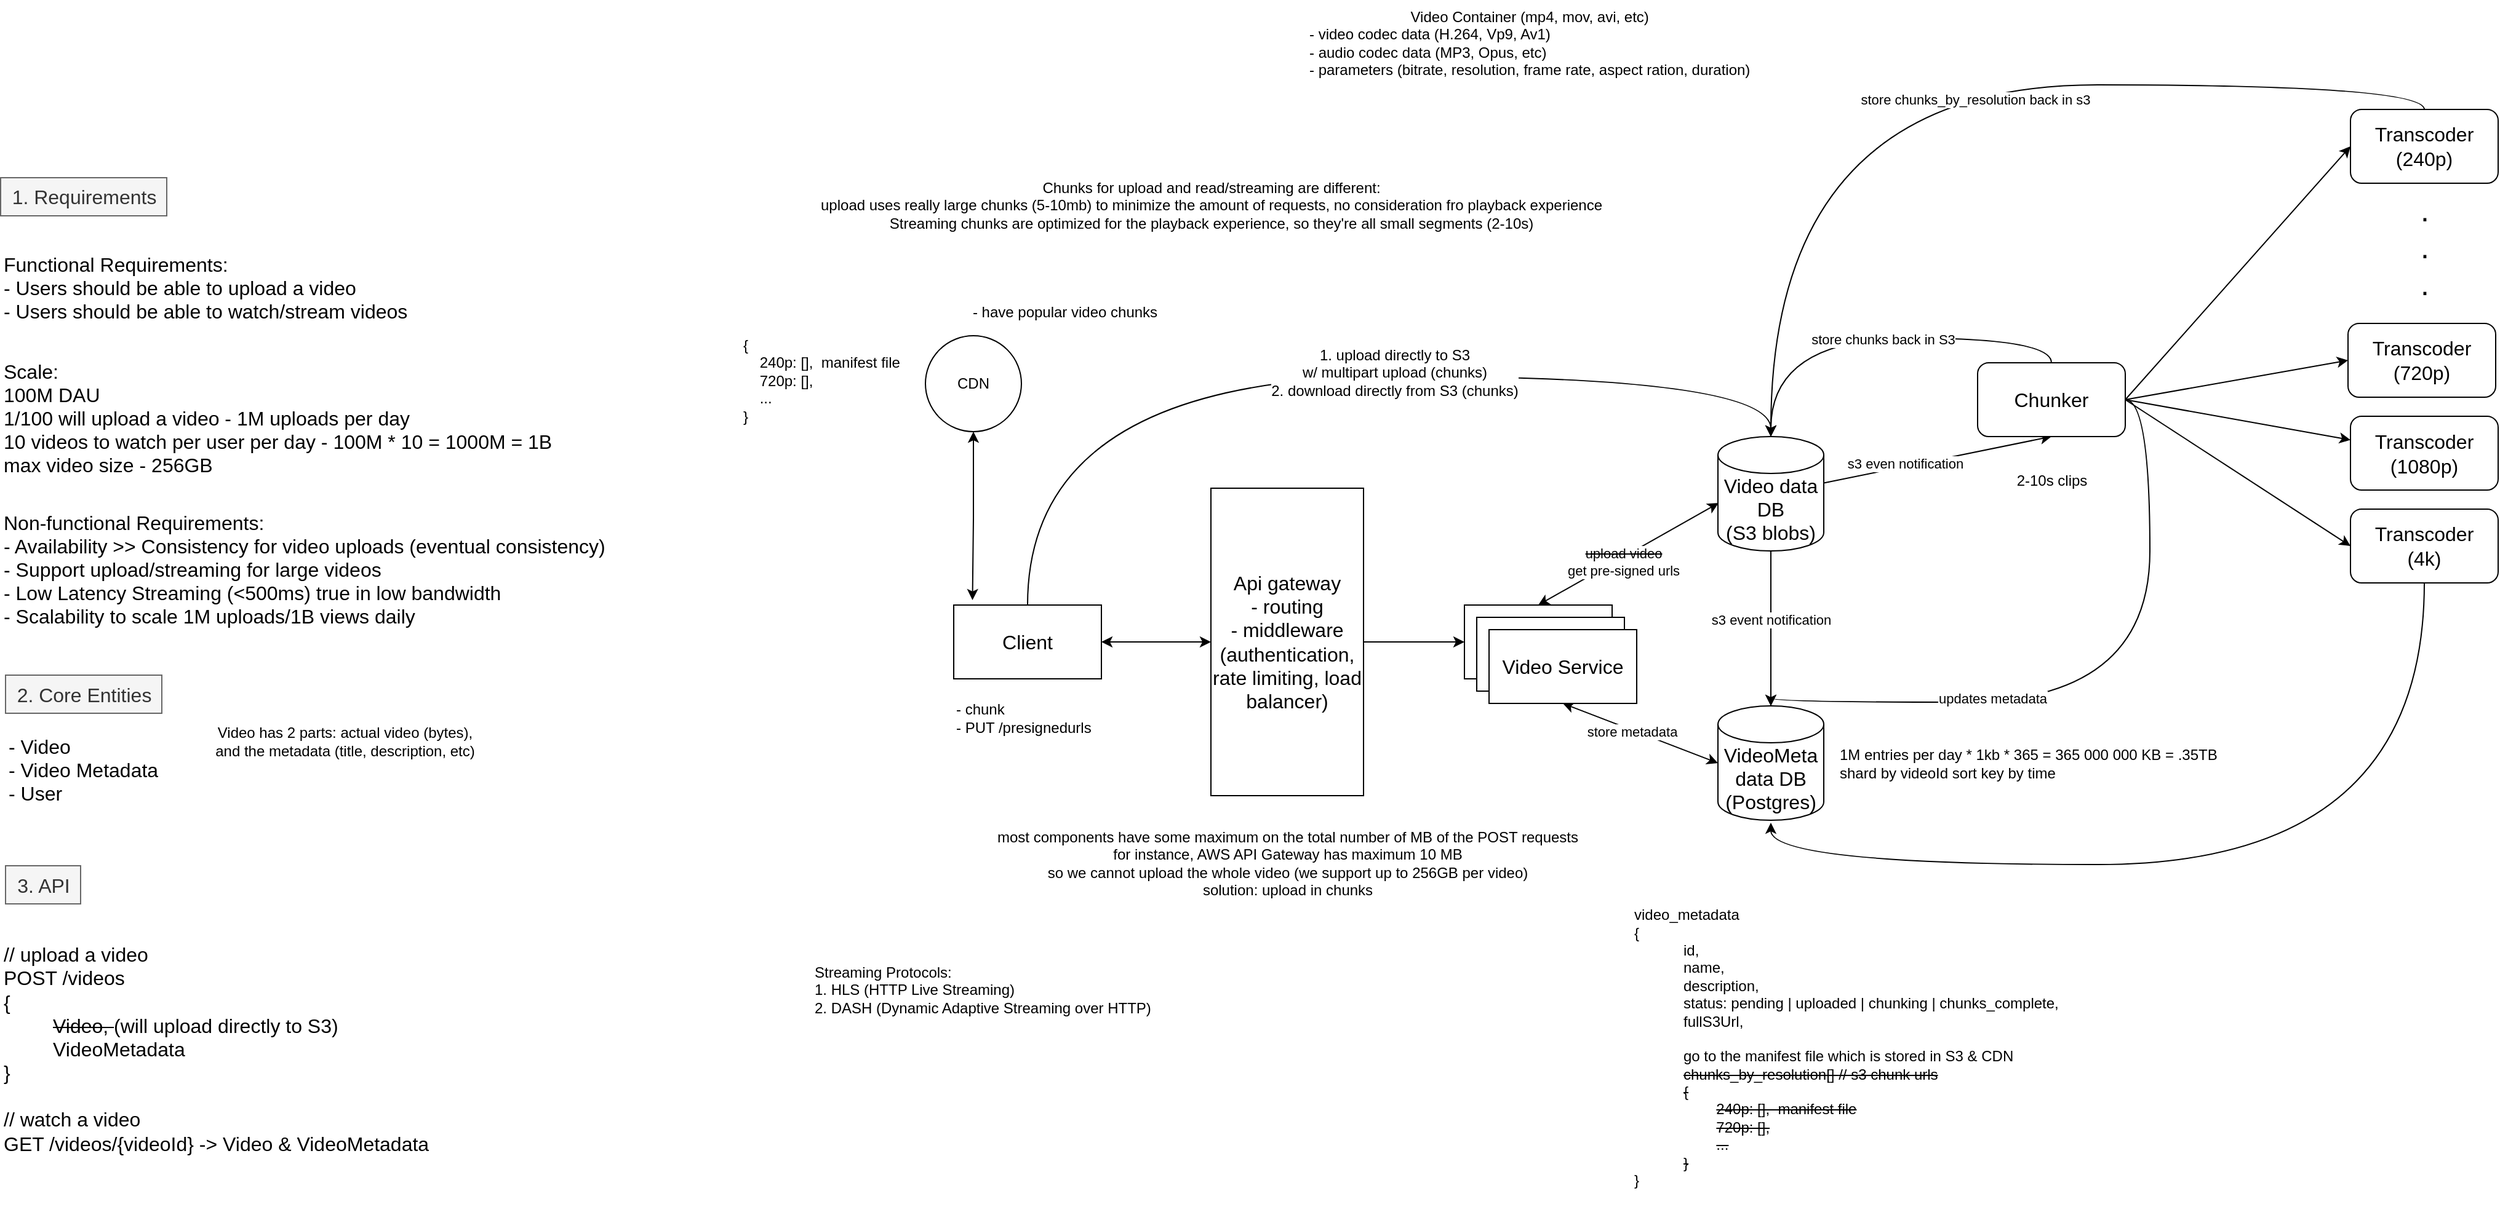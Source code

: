 <mxfile version="26.1.1" pages="2">
  <diagram name="youtube" id="Ptf_d_CCf5I-wh_goVZh">
    <mxGraphModel dx="2856" dy="2247" grid="0" gridSize="10" guides="1" tooltips="1" connect="1" arrows="1" fold="1" page="0" pageScale="1" pageWidth="850" pageHeight="1100" math="0" shadow="0">
      <root>
        <mxCell id="0" />
        <mxCell id="1" parent="0" />
        <mxCell id="PlQ0SCh3now162u1fZZV-1" value="Functional Requirements:&lt;div&gt;&lt;div&gt;- Users should be able to upload a video&lt;/div&gt;&lt;div&gt;- Users should be able to watch/stream videos&lt;/div&gt;&lt;/div&gt;" style="text;html=1;align=left;verticalAlign=middle;resizable=0;points=[];autosize=1;fontSize=16;" parent="1" vertex="1">
          <mxGeometry x="-896.5" y="-993" width="346" height="70" as="geometry" />
        </mxCell>
        <mxCell id="PlQ0SCh3now162u1fZZV-2" value="1. Requirements" style="text;html=1;align=center;verticalAlign=middle;resizable=0;points=[];autosize=1;strokeColor=#666666;fillColor=#f5f5f5;fontSize=16;fontColor=#333333;" parent="1" vertex="1">
          <mxGeometry x="-896.5" y="-1047.5" width="135" height="31" as="geometry" />
        </mxCell>
        <mxCell id="PlQ0SCh3now162u1fZZV-3" value="Scale:&lt;div&gt;100M DAU&lt;/div&gt;&lt;div&gt;1/100 will upload a video - 1M uploads per day&lt;/div&gt;&lt;div&gt;10 videos to watch per user per day - 100M * 10 = 1000M = 1B&lt;/div&gt;&lt;div&gt;max video size - 256GB&lt;/div&gt;" style="text;html=1;align=left;verticalAlign=middle;resizable=0;points=[];autosize=1;strokeColor=none;fillColor=none;fontSize=16;" parent="1" vertex="1">
          <mxGeometry x="-896.5" y="-906" width="464" height="108" as="geometry" />
        </mxCell>
        <mxCell id="PlQ0SCh3now162u1fZZV-4" value="Non-functional Requirements:&lt;div&gt;- Availability &amp;gt;&amp;gt; Consistency for video uploads (eventual consistency)&lt;/div&gt;&lt;div&gt;- Support upload/streaming for large videos&lt;/div&gt;&lt;div&gt;- Low Latency Streaming (&amp;lt;500ms) true in low bandwidth&lt;/div&gt;&lt;div&gt;- Scalability to scale 1M uploads/1B views daily&lt;/div&gt;" style="text;html=1;align=left;verticalAlign=middle;resizable=0;points=[];autosize=1;strokeColor=none;fillColor=none;fontSize=16;" parent="1" vertex="1">
          <mxGeometry x="-896.5" y="-783" width="507" height="108" as="geometry" />
        </mxCell>
        <mxCell id="PlQ0SCh3now162u1fZZV-5" value="2. Core Entities" style="text;html=1;align=center;verticalAlign=middle;resizable=0;points=[];autosize=1;strokeColor=#666666;fillColor=#f5f5f5;fontSize=16;fontColor=#333333;" parent="1" vertex="1">
          <mxGeometry x="-892.5" y="-643" width="127" height="31" as="geometry" />
        </mxCell>
        <mxCell id="PlQ0SCh3now162u1fZZV-6" value="- Video&lt;div&gt;- Video Metadata&lt;/div&gt;&lt;div&gt;- User&lt;/div&gt;" style="text;html=1;align=left;verticalAlign=middle;resizable=0;points=[];autosize=1;strokeColor=none;fillColor=none;fontSize=16;" parent="1" vertex="1">
          <mxGeometry x="-892.5" y="-601" width="140" height="70" as="geometry" />
        </mxCell>
        <mxCell id="Sh0EnFzFZQxE2yDh7pOI-1" value="Video has 2 parts: actual video (bytes),&lt;div&gt;and the metadata (title, description, etc)&lt;/div&gt;" style="text;html=1;align=center;verticalAlign=middle;resizable=0;points=[];autosize=1;strokeColor=none;fillColor=none;" parent="1" vertex="1">
          <mxGeometry x="-732" y="-610" width="229" height="41" as="geometry" />
        </mxCell>
        <mxCell id="Sh0EnFzFZQxE2yDh7pOI-2" value="3. API" style="text;html=1;align=center;verticalAlign=middle;resizable=0;points=[];autosize=1;strokeColor=#666666;fillColor=#f5f5f5;fontSize=16;fontColor=#333333;" parent="1" vertex="1">
          <mxGeometry x="-892.5" y="-488" width="61" height="31" as="geometry" />
        </mxCell>
        <mxCell id="Sh0EnFzFZQxE2yDh7pOI-3" value="&lt;font style=&quot;font-size: 16px;&quot;&gt;// upload a video&lt;/font&gt;&lt;div&gt;&lt;font style=&quot;font-size: 16px;&quot;&gt;POST /videos&lt;/font&gt;&lt;/div&gt;&lt;div&gt;&lt;font style=&quot;font-size: 16px;&quot;&gt;{&lt;/font&gt;&lt;/div&gt;&lt;blockquote style=&quot;margin: 0 0 0 40px; border: none; padding: 0px;&quot;&gt;&lt;div&gt;&lt;font style=&quot;font-size: 16px;&quot;&gt;&lt;strike&gt;Video, &lt;/strike&gt;(will upload directly to S3)&lt;/font&gt;&lt;/div&gt;&lt;div&gt;&lt;font style=&quot;font-size: 16px;&quot;&gt;VideoMetadata&lt;/font&gt;&lt;/div&gt;&lt;/blockquote&gt;&lt;div&gt;&lt;font style=&quot;font-size: 16px;&quot;&gt;}&lt;/font&gt;&lt;/div&gt;&lt;div&gt;&lt;font style=&quot;font-size: 16px;&quot;&gt;&lt;br&gt;&lt;/font&gt;&lt;/div&gt;&lt;div&gt;&lt;font style=&quot;font-size: 16px;&quot;&gt;// watch a video&lt;/font&gt;&lt;/div&gt;&lt;div&gt;&lt;span style=&quot;font-size: 16px;&quot;&gt;GET /videos/{videoId} -&amp;gt; Video &amp;amp; VideoMetadata&lt;/span&gt;&lt;/div&gt;" style="text;html=1;align=left;verticalAlign=middle;resizable=0;points=[];autosize=1;strokeColor=none;fillColor=none;" parent="1" vertex="1">
          <mxGeometry x="-896.5" y="-432" width="364" height="185" as="geometry" />
        </mxCell>
        <mxCell id="Sh0EnFzFZQxE2yDh7pOI-6" style="edgeStyle=orthogonalEdgeStyle;rounded=0;orthogonalLoop=1;jettySize=auto;html=1;exitX=1;exitY=0.5;exitDx=0;exitDy=0;entryX=0;entryY=0.5;entryDx=0;entryDy=0;startArrow=classic;startFill=1;" parent="1" source="Sh0EnFzFZQxE2yDh7pOI-4" target="Sh0EnFzFZQxE2yDh7pOI-5" edge="1">
          <mxGeometry relative="1" as="geometry" />
        </mxCell>
        <mxCell id="Sh0EnFzFZQxE2yDh7pOI-4" value="Client" style="rounded=0;whiteSpace=wrap;html=1;fontSize=16;" parent="1" vertex="1">
          <mxGeometry x="-122" y="-700" width="120" height="60" as="geometry" />
        </mxCell>
        <mxCell id="Sh0EnFzFZQxE2yDh7pOI-8" value="" style="edgeStyle=orthogonalEdgeStyle;rounded=0;orthogonalLoop=1;jettySize=auto;html=1;" parent="1" source="Sh0EnFzFZQxE2yDh7pOI-5" target="Sh0EnFzFZQxE2yDh7pOI-7" edge="1">
          <mxGeometry relative="1" as="geometry" />
        </mxCell>
        <mxCell id="Sh0EnFzFZQxE2yDh7pOI-5" value="Api gateway&lt;div&gt;- routing&lt;/div&gt;&lt;div&gt;- middleware (authentication, rate limiting, load balancer)&lt;/div&gt;" style="rounded=0;whiteSpace=wrap;html=1;fontSize=16;align=center;" parent="1" vertex="1">
          <mxGeometry x="87" y="-795" width="124" height="250" as="geometry" />
        </mxCell>
        <mxCell id="Sh0EnFzFZQxE2yDh7pOI-7" value="Video Service" style="whiteSpace=wrap;html=1;fontSize=16;rounded=0;" parent="1" vertex="1">
          <mxGeometry x="293" y="-700" width="120" height="60" as="geometry" />
        </mxCell>
        <mxCell id="Sh0EnFzFZQxE2yDh7pOI-27" style="rounded=0;orthogonalLoop=1;jettySize=auto;html=1;entryX=0.5;entryY=1;entryDx=0;entryDy=0;" parent="1" source="Sh0EnFzFZQxE2yDh7pOI-11" target="Sh0EnFzFZQxE2yDh7pOI-26" edge="1">
          <mxGeometry relative="1" as="geometry" />
        </mxCell>
        <mxCell id="Sh0EnFzFZQxE2yDh7pOI-28" value="s3 even notification" style="edgeLabel;html=1;align=center;verticalAlign=middle;resizable=0;points=[];" parent="Sh0EnFzFZQxE2yDh7pOI-27" vertex="1" connectable="0">
          <mxGeometry x="-0.287" y="3" relative="1" as="geometry">
            <mxPoint as="offset" />
          </mxGeometry>
        </mxCell>
        <mxCell id="Sh0EnFzFZQxE2yDh7pOI-11" value="Video data DB&lt;div&gt;(S3 blobs)&lt;/div&gt;" style="shape=cylinder3;whiteSpace=wrap;html=1;boundedLbl=1;backgroundOutline=1;size=15;fontSize=16;" parent="1" vertex="1">
          <mxGeometry x="499" y="-837" width="86" height="93" as="geometry" />
        </mxCell>
        <mxCell id="Sh0EnFzFZQxE2yDh7pOI-12" value="&lt;font style=&quot;font-size: 16px;&quot;&gt;VideoMeta data DB (Postgres)&lt;/font&gt;" style="shape=cylinder3;whiteSpace=wrap;html=1;boundedLbl=1;backgroundOutline=1;size=15;" parent="1" vertex="1">
          <mxGeometry x="499" y="-618" width="86" height="93" as="geometry" />
        </mxCell>
        <mxCell id="Sh0EnFzFZQxE2yDh7pOI-13" style="rounded=0;orthogonalLoop=1;jettySize=auto;html=1;exitX=0.5;exitY=1;exitDx=0;exitDy=0;entryX=0;entryY=0.5;entryDx=0;entryDy=0;entryPerimeter=0;startArrow=classic;startFill=1;" parent="1" source="iS1Ttse3CEID1Txa0kVD-4" target="Sh0EnFzFZQxE2yDh7pOI-12" edge="1">
          <mxGeometry relative="1" as="geometry" />
        </mxCell>
        <mxCell id="Sh0EnFzFZQxE2yDh7pOI-17" value="store metadata" style="edgeLabel;html=1;align=center;verticalAlign=middle;resizable=0;points=[];" parent="Sh0EnFzFZQxE2yDh7pOI-13" vertex="1" connectable="0">
          <mxGeometry x="-0.113" y="-1" relative="1" as="geometry">
            <mxPoint as="offset" />
          </mxGeometry>
        </mxCell>
        <mxCell id="Sh0EnFzFZQxE2yDh7pOI-14" style="rounded=0;orthogonalLoop=1;jettySize=auto;html=1;exitX=0.5;exitY=0;exitDx=0;exitDy=0;entryX=0.006;entryY=0.581;entryDx=0;entryDy=0;entryPerimeter=0;startArrow=classic;startFill=1;" parent="1" source="Sh0EnFzFZQxE2yDh7pOI-7" target="Sh0EnFzFZQxE2yDh7pOI-11" edge="1">
          <mxGeometry relative="1" as="geometry" />
        </mxCell>
        <mxCell id="Sh0EnFzFZQxE2yDh7pOI-16" value="&lt;strike&gt;upload video&lt;/strike&gt;&lt;div&gt;get pre-signed urls&lt;/div&gt;" style="edgeLabel;html=1;align=center;verticalAlign=middle;resizable=0;points=[];" parent="Sh0EnFzFZQxE2yDh7pOI-14" vertex="1" connectable="0">
          <mxGeometry x="-0.087" y="-3" relative="1" as="geometry">
            <mxPoint as="offset" />
          </mxGeometry>
        </mxCell>
        <mxCell id="Sh0EnFzFZQxE2yDh7pOI-18" value="most components have some maximum on the total number of MB of the POST requests&lt;div&gt;for instance, AWS API Gateway has maximum&amp;nbsp;&lt;span style=&quot;background-color: transparent; color: light-dark(rgb(0, 0, 0), rgb(255, 255, 255));&quot;&gt;10 MB&lt;/span&gt;&lt;/div&gt;&lt;div&gt;&lt;span style=&quot;background-color: transparent; color: light-dark(rgb(0, 0, 0), rgb(255, 255, 255));&quot;&gt;so we cannot upload the whole video (we support up to 256GB per video)&lt;/span&gt;&lt;/div&gt;&lt;div&gt;&lt;span style=&quot;background-color: transparent; color: light-dark(rgb(0, 0, 0), rgb(255, 255, 255));&quot;&gt;solution: upload in chunks&lt;/span&gt;&lt;/div&gt;" style="text;html=1;align=center;verticalAlign=middle;resizable=0;points=[];autosize=1;strokeColor=none;fillColor=none;" parent="1" vertex="1">
          <mxGeometry x="-96" y="-525" width="490" height="70" as="geometry" />
        </mxCell>
        <mxCell id="Sh0EnFzFZQxE2yDh7pOI-19" style="edgeStyle=orthogonalEdgeStyle;rounded=0;orthogonalLoop=1;jettySize=auto;html=1;entryX=0.5;entryY=0;entryDx=0;entryDy=0;entryPerimeter=0;curved=1;" parent="1" source="Sh0EnFzFZQxE2yDh7pOI-4" target="Sh0EnFzFZQxE2yDh7pOI-11" edge="1">
          <mxGeometry relative="1" as="geometry">
            <Array as="points">
              <mxPoint x="-62" y="-886" />
              <mxPoint x="542" y="-886" />
            </Array>
          </mxGeometry>
        </mxCell>
        <mxCell id="Sh0EnFzFZQxE2yDh7pOI-21" value="&lt;span style=&quot;color: rgb(0, 0, 0); font-family: Helvetica; font-size: 12px; font-style: normal; font-variant-ligatures: normal; font-variant-caps: normal; font-weight: 400; letter-spacing: normal; orphans: 2; text-align: center; text-indent: 0px; text-transform: none; widows: 2; word-spacing: 0px; -webkit-text-stroke-width: 0px; white-space: nowrap; background-color: rgb(255, 255, 255); text-decoration-thickness: initial; text-decoration-style: initial; text-decoration-color: initial; float: none; display: inline !important;&quot;&gt;1. upload directly to S3&lt;/span&gt;&lt;div style=&quot;forced-color-adjust: none; color: rgb(0, 0, 0); font-family: Helvetica; font-size: 12px; font-style: normal; font-variant-ligatures: normal; font-variant-caps: normal; font-weight: 400; letter-spacing: normal; orphans: 2; text-align: center; text-indent: 0px; text-transform: none; widows: 2; word-spacing: 0px; -webkit-text-stroke-width: 0px; white-space: nowrap; background-color: rgb(255, 255, 255); text-decoration-thickness: initial; text-decoration-style: initial; text-decoration-color: initial;&quot;&gt;w/ multipart upload (chunks)&lt;/div&gt;&lt;div style=&quot;forced-color-adjust: none; color: rgb(0, 0, 0); font-family: Helvetica; font-size: 12px; font-style: normal; font-variant-ligatures: normal; font-variant-caps: normal; font-weight: 400; letter-spacing: normal; orphans: 2; text-align: center; text-indent: 0px; text-transform: none; widows: 2; word-spacing: 0px; -webkit-text-stroke-width: 0px; white-space: nowrap; background-color: rgb(255, 255, 255); text-decoration-thickness: initial; text-decoration-style: initial; text-decoration-color: initial;&quot;&gt;2. download directly from S3 (chunks)&lt;/div&gt;" style="edgeLabel;html=1;align=center;verticalAlign=middle;resizable=0;points=[];" parent="Sh0EnFzFZQxE2yDh7pOI-19" vertex="1" connectable="0">
          <mxGeometry x="0.154" y="3" relative="1" as="geometry">
            <mxPoint as="offset" />
          </mxGeometry>
        </mxCell>
        <mxCell id="Sh0EnFzFZQxE2yDh7pOI-22" value="- chunk&lt;div&gt;- PUT /presignedurls&lt;/div&gt;" style="text;html=1;align=left;verticalAlign=middle;resizable=0;points=[];autosize=1;strokeColor=none;fillColor=none;" parent="1" vertex="1">
          <mxGeometry x="-122" y="-629" width="128" height="41" as="geometry" />
        </mxCell>
        <mxCell id="Sh0EnFzFZQxE2yDh7pOI-23" value="video_metadata&lt;br&gt;&lt;div&gt;{&lt;/div&gt;&lt;blockquote style=&quot;margin: 0 0 0 40px; border: none; padding: 0px;&quot;&gt;&lt;div&gt;id,&lt;/div&gt;&lt;div&gt;name,&lt;/div&gt;&lt;div&gt;description,&lt;/div&gt;&lt;div&gt;status: pending | uploaded | chunking | chunks_complete,&lt;/div&gt;&lt;div&gt;fullS3Url,&lt;/div&gt;&lt;div&gt;&lt;span style=&quot;background-color: transparent; color: light-dark(rgb(0, 0, 0), rgb(255, 255, 255));&quot;&gt;&lt;br&gt;&lt;/span&gt;&lt;/div&gt;&lt;div&gt;&lt;span style=&quot;background-color: transparent; color: light-dark(rgb(0, 0, 0), rgb(255, 255, 255));&quot;&gt;go to the manifest file which is stored in S3 &amp;amp; CDN&lt;/span&gt;&lt;/div&gt;&lt;div&gt;&lt;span style=&quot;background-color: transparent; color: light-dark(rgb(0, 0, 0), rgb(255, 255, 255));&quot;&gt;&lt;strike&gt;chunks_by_resolution&lt;span style=&quot;background-color: transparent; color: light-dark(rgb(0, 0, 0), rgb(255, 255, 255));&quot;&gt;[] &lt;/span&gt;&lt;/strike&gt;&lt;span style=&quot;text-decoration-line: line-through; background-color: transparent; color: light-dark(rgb(0, 0, 0), rgb(255, 255, 255));&quot;&gt;// s3 chunk urls&lt;/span&gt;&lt;/span&gt;&lt;/div&gt;&lt;strike&gt;&lt;span style=&quot;background-color: transparent; color: light-dark(rgb(0, 0, 0), rgb(255, 255, 255));&quot;&gt;{&lt;/span&gt;&lt;/strike&gt;&lt;/blockquote&gt;&lt;blockquote style=&quot;margin: 0 0 0 40px; border: none; padding: 0px;&quot;&gt;&lt;span style=&quot;background-color: transparent; color: light-dark(rgb(0, 0, 0), rgb(255, 255, 255));&quot;&gt;&lt;strike&gt;&lt;span style=&quot;white-space: pre;&quot;&gt;&#x9;&lt;/span&gt;240p: [],&amp;nbsp; manifest file&lt;br&gt;&lt;/strike&gt;&lt;/span&gt;&lt;/blockquote&gt;&lt;blockquote style=&quot;margin: 0 0 0 40px; border: none; padding: 0px;&quot;&gt;&lt;span style=&quot;background-color: transparent; color: light-dark(rgb(0, 0, 0), rgb(255, 255, 255));&quot;&gt;&lt;strike&gt;&lt;span style=&quot;white-space: pre;&quot;&gt;&#x9;&lt;/span&gt;720p: [],&lt;br&gt;&lt;span style=&quot;white-space: pre;&quot;&gt;&#x9;&lt;/span&gt;...&lt;br&gt;&lt;/strike&gt;&lt;/span&gt;&lt;/blockquote&gt;&lt;blockquote style=&quot;margin: 0 0 0 40px; border: none; padding: 0px;&quot;&gt;&lt;span style=&quot;background-color: transparent; color: light-dark(rgb(0, 0, 0), rgb(255, 255, 255));&quot;&gt;&lt;strike&gt;}&lt;/strike&gt;&lt;/span&gt;&lt;/blockquote&gt;&lt;div&gt;}&lt;/div&gt;&lt;div&gt;&lt;br&gt;&lt;/div&gt;" style="text;html=1;align=left;verticalAlign=middle;resizable=0;points=[];autosize=1;strokeColor=none;fillColor=none;" parent="1" vertex="1">
          <mxGeometry x="429" y="-462" width="363" height="257" as="geometry" />
        </mxCell>
        <mxCell id="Sh0EnFzFZQxE2yDh7pOI-24" style="edgeStyle=orthogonalEdgeStyle;rounded=0;orthogonalLoop=1;jettySize=auto;html=1;entryX=0.5;entryY=0;entryDx=0;entryDy=0;entryPerimeter=0;" parent="1" source="Sh0EnFzFZQxE2yDh7pOI-11" target="Sh0EnFzFZQxE2yDh7pOI-12" edge="1">
          <mxGeometry relative="1" as="geometry" />
        </mxCell>
        <mxCell id="Sh0EnFzFZQxE2yDh7pOI-25" value="s3 event notification" style="edgeLabel;html=1;align=center;verticalAlign=middle;resizable=0;points=[];" parent="Sh0EnFzFZQxE2yDh7pOI-24" vertex="1" connectable="0">
          <mxGeometry x="-0.108" relative="1" as="geometry">
            <mxPoint as="offset" />
          </mxGeometry>
        </mxCell>
        <mxCell id="Sh0EnFzFZQxE2yDh7pOI-32" style="edgeStyle=orthogonalEdgeStyle;rounded=0;orthogonalLoop=1;jettySize=auto;html=1;exitX=1;exitY=0.5;exitDx=0;exitDy=0;curved=1;" parent="1" source="Sh0EnFzFZQxE2yDh7pOI-26" target="Sh0EnFzFZQxE2yDh7pOI-12" edge="1">
          <mxGeometry relative="1" as="geometry">
            <mxPoint x="543" y="-621" as="targetPoint" />
            <Array as="points">
              <mxPoint x="850" y="-867" />
              <mxPoint x="850" y="-621" />
              <mxPoint x="542" y="-621" />
            </Array>
          </mxGeometry>
        </mxCell>
        <mxCell id="Sh0EnFzFZQxE2yDh7pOI-33" value="updates metadata" style="edgeLabel;html=1;align=center;verticalAlign=middle;resizable=0;points=[];" parent="Sh0EnFzFZQxE2yDh7pOI-32" vertex="1" connectable="0">
          <mxGeometry x="0.366" y="-3" relative="1" as="geometry">
            <mxPoint as="offset" />
          </mxGeometry>
        </mxCell>
        <mxCell id="Sh0EnFzFZQxE2yDh7pOI-53" style="rounded=0;orthogonalLoop=1;jettySize=auto;html=1;entryX=0;entryY=0.5;entryDx=0;entryDy=0;exitX=1;exitY=0.5;exitDx=0;exitDy=0;" parent="1" source="Sh0EnFzFZQxE2yDh7pOI-26" target="Sh0EnFzFZQxE2yDh7pOI-50" edge="1">
          <mxGeometry relative="1" as="geometry" />
        </mxCell>
        <mxCell id="Sh0EnFzFZQxE2yDh7pOI-54" style="rounded=0;orthogonalLoop=1;jettySize=auto;html=1;exitX=1;exitY=0.5;exitDx=0;exitDy=0;entryX=0;entryY=0.5;entryDx=0;entryDy=0;" parent="1" source="Sh0EnFzFZQxE2yDh7pOI-26" target="Sh0EnFzFZQxE2yDh7pOI-49" edge="1">
          <mxGeometry relative="1" as="geometry" />
        </mxCell>
        <mxCell id="Sh0EnFzFZQxE2yDh7pOI-55" style="rounded=0;orthogonalLoop=1;jettySize=auto;html=1;exitX=1;exitY=0.5;exitDx=0;exitDy=0;" parent="1" source="Sh0EnFzFZQxE2yDh7pOI-26" target="Sh0EnFzFZQxE2yDh7pOI-48" edge="1">
          <mxGeometry relative="1" as="geometry" />
        </mxCell>
        <mxCell id="Sh0EnFzFZQxE2yDh7pOI-56" style="rounded=0;orthogonalLoop=1;jettySize=auto;html=1;exitX=1;exitY=0.5;exitDx=0;exitDy=0;entryX=0;entryY=0.5;entryDx=0;entryDy=0;" parent="1" source="Sh0EnFzFZQxE2yDh7pOI-26" target="Sh0EnFzFZQxE2yDh7pOI-47" edge="1">
          <mxGeometry relative="1" as="geometry" />
        </mxCell>
        <mxCell id="Sh0EnFzFZQxE2yDh7pOI-26" value="Chunker" style="rounded=1;whiteSpace=wrap;html=1;fontSize=16;" parent="1" vertex="1">
          <mxGeometry x="710" y="-897" width="120" height="60" as="geometry" />
        </mxCell>
        <mxCell id="Sh0EnFzFZQxE2yDh7pOI-29" value="2-10s clips" style="text;html=1;align=center;verticalAlign=middle;resizable=0;points=[];autosize=1;strokeColor=none;fillColor=none;" parent="1" vertex="1">
          <mxGeometry x="732.5" y="-814" width="75" height="26" as="geometry" />
        </mxCell>
        <mxCell id="Sh0EnFzFZQxE2yDh7pOI-30" style="edgeStyle=orthogonalEdgeStyle;rounded=0;orthogonalLoop=1;jettySize=auto;html=1;exitX=0.5;exitY=0;exitDx=0;exitDy=0;entryX=0.5;entryY=0;entryDx=0;entryDy=0;entryPerimeter=0;curved=1;" parent="1" source="Sh0EnFzFZQxE2yDh7pOI-26" target="Sh0EnFzFZQxE2yDh7pOI-11" edge="1">
          <mxGeometry relative="1" as="geometry" />
        </mxCell>
        <mxCell id="Sh0EnFzFZQxE2yDh7pOI-31" value="store chunks back in S3" style="edgeLabel;html=1;align=center;verticalAlign=middle;resizable=0;points=[];" parent="Sh0EnFzFZQxE2yDh7pOI-30" vertex="1" connectable="0">
          <mxGeometry x="-0.039" y="1" relative="1" as="geometry">
            <mxPoint as="offset" />
          </mxGeometry>
        </mxCell>
        <mxCell id="Sh0EnFzFZQxE2yDh7pOI-34" value="Chunks for upload and read/streaming are different:&lt;div&gt;upload uses really large chunks (5-10mb) to minimize the amount of requests, no consideration fro playback experience&lt;/div&gt;&lt;div&gt;Streaming chunks are optimized for the playback experience, so they&#39;re all small segments (2-10s)&lt;/div&gt;" style="text;html=1;align=center;verticalAlign=middle;resizable=0;points=[];autosize=1;strokeColor=none;fillColor=none;" parent="1" vertex="1">
          <mxGeometry x="-240" y="-1053" width="653" height="55" as="geometry" />
        </mxCell>
        <mxCell id="Sh0EnFzFZQxE2yDh7pOI-35" value="&lt;div style=&quot;text-align: center;&quot;&gt;&lt;span style=&quot;background-color: transparent; color: light-dark(rgb(0, 0, 0), rgb(255, 255, 255));&quot;&gt;Video Container (mp4, mov, avi, etc)&lt;/span&gt;&lt;/div&gt;&lt;div&gt;- video codec data (H.264, Vp9, Av1)&lt;/div&gt;&lt;div&gt;- audio codec data (MP3, Opus, etc)&lt;/div&gt;&lt;div&gt;- parameters (bitrate, resolution, frame rate, aspect ration, duration)&lt;/div&gt;" style="text;html=1;align=left;verticalAlign=middle;resizable=0;points=[];autosize=1;strokeColor=none;fillColor=none;" parent="1" vertex="1">
          <mxGeometry x="165" y="-1192" width="376" height="70" as="geometry" />
        </mxCell>
        <mxCell id="Sh0EnFzFZQxE2yDh7pOI-57" style="edgeStyle=orthogonalEdgeStyle;rounded=0;orthogonalLoop=1;jettySize=auto;html=1;exitX=0.5;exitY=1;exitDx=0;exitDy=0;curved=1;" parent="1" source="Sh0EnFzFZQxE2yDh7pOI-47" edge="1">
          <mxGeometry relative="1" as="geometry">
            <mxPoint x="542" y="-523" as="targetPoint" />
            <Array as="points">
              <mxPoint x="1073" y="-489" />
              <mxPoint x="542" y="-489" />
            </Array>
          </mxGeometry>
        </mxCell>
        <mxCell id="Sh0EnFzFZQxE2yDh7pOI-47" value="Transcoder&lt;div&gt;(4k)&lt;/div&gt;" style="rounded=1;whiteSpace=wrap;html=1;fontSize=16;" parent="1" vertex="1">
          <mxGeometry x="1013" y="-778" width="120" height="60" as="geometry" />
        </mxCell>
        <mxCell id="Sh0EnFzFZQxE2yDh7pOI-48" value="Transcoder&lt;div&gt;(1080p)&lt;/div&gt;" style="rounded=1;whiteSpace=wrap;html=1;fontSize=16;" parent="1" vertex="1">
          <mxGeometry x="1013" y="-853.5" width="120" height="60" as="geometry" />
        </mxCell>
        <mxCell id="Sh0EnFzFZQxE2yDh7pOI-49" value="Transcoder&lt;div&gt;(720p)&lt;/div&gt;" style="rounded=1;whiteSpace=wrap;html=1;fontSize=16;" parent="1" vertex="1">
          <mxGeometry x="1011" y="-929" width="120" height="60" as="geometry" />
        </mxCell>
        <mxCell id="Sh0EnFzFZQxE2yDh7pOI-50" value="Transcoder&lt;div&gt;(240p)&lt;/div&gt;" style="rounded=1;whiteSpace=wrap;html=1;fontSize=16;" parent="1" vertex="1">
          <mxGeometry x="1013" y="-1103" width="120" height="60" as="geometry" />
        </mxCell>
        <mxCell id="Sh0EnFzFZQxE2yDh7pOI-52" value=".&lt;div&gt;.&lt;/div&gt;&lt;div&gt;.&lt;/div&gt;" style="text;html=1;align=center;verticalAlign=middle;resizable=0;points=[];autosize=1;strokeColor=none;fillColor=none;fontSize=25;" parent="1" vertex="1">
          <mxGeometry x="1060.5" y="-1043" width="25" height="102" as="geometry" />
        </mxCell>
        <mxCell id="Sh0EnFzFZQxE2yDh7pOI-58" style="edgeStyle=orthogonalEdgeStyle;rounded=0;orthogonalLoop=1;jettySize=auto;html=1;exitX=0.5;exitY=0;exitDx=0;exitDy=0;entryX=0.5;entryY=0;entryDx=0;entryDy=0;entryPerimeter=0;curved=1;" parent="1" source="Sh0EnFzFZQxE2yDh7pOI-50" target="Sh0EnFzFZQxE2yDh7pOI-11" edge="1">
          <mxGeometry relative="1" as="geometry" />
        </mxCell>
        <mxCell id="Sh0EnFzFZQxE2yDh7pOI-59" value="store chunks_by_resolution back in s3" style="edgeLabel;html=1;align=center;verticalAlign=middle;resizable=0;points=[];" parent="Sh0EnFzFZQxE2yDh7pOI-58" vertex="1" connectable="0">
          <mxGeometry x="-0.08" y="12" relative="1" as="geometry">
            <mxPoint as="offset" />
          </mxGeometry>
        </mxCell>
        <mxCell id="Sh0EnFzFZQxE2yDh7pOI-62" value="CDN" style="ellipse;whiteSpace=wrap;html=1;aspect=fixed;" parent="1" vertex="1">
          <mxGeometry x="-145" y="-919" width="78" height="78" as="geometry" />
        </mxCell>
        <mxCell id="Sh0EnFzFZQxE2yDh7pOI-63" style="edgeStyle=orthogonalEdgeStyle;rounded=0;orthogonalLoop=1;jettySize=auto;html=1;entryX=0.127;entryY=-0.067;entryDx=0;entryDy=0;entryPerimeter=0;startArrow=classic;startFill=1;" parent="1" source="Sh0EnFzFZQxE2yDh7pOI-62" target="Sh0EnFzFZQxE2yDh7pOI-4" edge="1">
          <mxGeometry relative="1" as="geometry" />
        </mxCell>
        <mxCell id="Sh0EnFzFZQxE2yDh7pOI-64" value="- have popular video chunks" style="text;html=1;align=center;verticalAlign=middle;resizable=0;points=[];autosize=1;strokeColor=none;fillColor=none;" parent="1" vertex="1">
          <mxGeometry x="-116" y="-951" width="168" height="26" as="geometry" />
        </mxCell>
        <mxCell id="Sh0EnFzFZQxE2yDh7pOI-65" value="&lt;blockquote style=&quot;forced-color-adjust: none; color: rgb(0, 0, 0); font-family: Helvetica; font-size: 12px; font-style: normal; font-variant-ligatures: normal; font-variant-caps: normal; font-weight: 400; letter-spacing: normal; orphans: 2; text-align: left; text-indent: 0px; text-transform: none; widows: 2; word-spacing: 0px; -webkit-text-stroke-width: 0px; white-space: nowrap; background-color: rgb(255, 255, 255); text-decoration-thickness: initial; text-decoration-style: initial; text-decoration-color: initial; margin: 0px 0px 0px 40px; border: none; padding: 0px;&quot;&gt;&lt;span style=&quot;forced-color-adjust: none; background-color: transparent; color: light-dark(rgb(0, 0, 0), rgb(255, 255, 255));&quot;&gt;{&lt;/span&gt;&lt;/blockquote&gt;&lt;blockquote style=&quot;forced-color-adjust: none; color: rgb(0, 0, 0); font-family: Helvetica; font-size: 12px; font-style: normal; font-variant-ligatures: normal; font-variant-caps: normal; font-weight: 400; letter-spacing: normal; orphans: 2; text-align: left; text-indent: 0px; text-transform: none; widows: 2; word-spacing: 0px; -webkit-text-stroke-width: 0px; white-space: nowrap; background-color: rgb(255, 255, 255); text-decoration-thickness: initial; text-decoration-style: initial; text-decoration-color: initial; margin: 0px 0px 0px 40px; border: none; padding: 0px;&quot;&gt;&lt;span style=&quot;forced-color-adjust: none; background-color: transparent; color: light-dark(rgb(0, 0, 0), rgb(255, 255, 255));&quot;&gt;&lt;span style=&quot;forced-color-adjust: none; white-space: pre;&quot;&gt;&lt;span style=&quot;white-space: pre;&quot;&gt;&amp;nbsp;&amp;nbsp;&amp;nbsp;&amp;nbsp;&lt;/span&gt;&lt;/span&gt;240p: [],&amp;nbsp; manifest file&lt;br style=&quot;forced-color-adjust: none;&quot;&gt;&lt;/span&gt;&lt;/blockquote&gt;&lt;blockquote style=&quot;forced-color-adjust: none; color: rgb(0, 0, 0); font-family: Helvetica; font-size: 12px; font-style: normal; font-variant-ligatures: normal; font-variant-caps: normal; font-weight: 400; letter-spacing: normal; orphans: 2; text-align: left; text-indent: 0px; text-transform: none; widows: 2; word-spacing: 0px; -webkit-text-stroke-width: 0px; white-space: nowrap; background-color: rgb(255, 255, 255); text-decoration-thickness: initial; text-decoration-style: initial; text-decoration-color: initial; margin: 0px 0px 0px 40px; border: none; padding: 0px;&quot;&gt;&lt;span style=&quot;forced-color-adjust: none; background-color: transparent; color: light-dark(rgb(0, 0, 0), rgb(255, 255, 255));&quot;&gt;&lt;span style=&quot;forced-color-adjust: none; white-space: pre;&quot;&gt;&lt;span style=&quot;white-space: pre;&quot;&gt;&amp;nbsp;&amp;nbsp;&amp;nbsp;&amp;nbsp;&lt;/span&gt;&lt;/span&gt;720p: [],&lt;br style=&quot;forced-color-adjust: none;&quot;&gt;&lt;span style=&quot;forced-color-adjust: none; white-space: pre;&quot;&gt;&lt;span style=&quot;white-space: pre;&quot;&gt;&amp;nbsp;&amp;nbsp;&amp;nbsp;&amp;nbsp;&lt;/span&gt;&lt;/span&gt;...&lt;br style=&quot;forced-color-adjust: none;&quot;&gt;&lt;/span&gt;&lt;/blockquote&gt;&lt;blockquote style=&quot;forced-color-adjust: none; color: rgb(0, 0, 0); font-family: Helvetica; font-size: 12px; font-style: normal; font-variant-ligatures: normal; font-variant-caps: normal; font-weight: 400; letter-spacing: normal; orphans: 2; text-align: left; text-indent: 0px; text-transform: none; widows: 2; word-spacing: 0px; -webkit-text-stroke-width: 0px; white-space: nowrap; background-color: rgb(255, 255, 255); text-decoration-thickness: initial; text-decoration-style: initial; text-decoration-color: initial; margin: 0px 0px 0px 40px; border: none; padding: 0px;&quot;&gt;&lt;span style=&quot;forced-color-adjust: none; background-color: transparent; color: light-dark(rgb(0, 0, 0), rgb(255, 255, 255));&quot;&gt;}&lt;/span&gt;&lt;/blockquote&gt;" style="text;whiteSpace=wrap;html=1;" parent="1" vertex="1">
          <mxGeometry x="-335" y="-925.44" width="194.56" height="111.44" as="geometry" />
        </mxCell>
        <mxCell id="Sh0EnFzFZQxE2yDh7pOI-66" value="Streaming Protocols:&lt;div&gt;1. HLS (HTTP Live Streaming)&lt;/div&gt;&lt;div&gt;2. DASH (Dynamic Adaptive Streaming over HTTP)&lt;/div&gt;" style="text;html=1;align=left;verticalAlign=middle;resizable=0;points=[];autosize=1;strokeColor=none;fillColor=none;" parent="1" vertex="1">
          <mxGeometry x="-237" y="-415" width="291" height="55" as="geometry" />
        </mxCell>
        <mxCell id="iS1Ttse3CEID1Txa0kVD-3" value="Video Service" style="whiteSpace=wrap;html=1;fontSize=16;rounded=0;" vertex="1" parent="1">
          <mxGeometry x="303" y="-690" width="120" height="60" as="geometry" />
        </mxCell>
        <mxCell id="iS1Ttse3CEID1Txa0kVD-4" value="Video Service" style="whiteSpace=wrap;html=1;fontSize=16;rounded=0;" vertex="1" parent="1">
          <mxGeometry x="313" y="-680" width="120" height="60" as="geometry" />
        </mxCell>
        <mxCell id="iS1Ttse3CEID1Txa0kVD-5" value="1M entries per day * 1kb * 365 = 365 000 000 KB = .35TB&lt;div&gt;shard by videoId sort key by time&lt;/div&gt;" style="text;html=1;align=left;verticalAlign=middle;resizable=0;points=[];autosize=1;strokeColor=none;fillColor=none;" vertex="1" parent="1">
          <mxGeometry x="596" y="-592" width="325" height="41" as="geometry" />
        </mxCell>
      </root>
    </mxGraphModel>
  </diagram>
  <diagram id="XteTEbKlLTetxFG-Vj9d" name="tinyurl">
    <mxGraphModel dx="2753" dy="1781" grid="0" gridSize="10" guides="1" tooltips="1" connect="1" arrows="1" fold="1" page="0" pageScale="1" pageWidth="850" pageHeight="1100" math="0" shadow="0">
      <root>
        <mxCell id="0" />
        <mxCell id="1" parent="0" />
        <mxCell id="c8CjNAbtBmhlcYozAXpE-1" value="Load Balancer&lt;div&gt;- Round Robin&lt;/div&gt;" style="rounded=1;whiteSpace=wrap;html=1;" vertex="1" parent="1">
          <mxGeometry x="-135" y="-100" width="90" height="90" as="geometry" />
        </mxCell>
        <mxCell id="c8CjNAbtBmhlcYozAXpE-2" value="&lt;div&gt;&lt;span style=&quot;background-color: transparent; color: light-dark(rgb(0, 0, 0), rgb(255, 255, 255));&quot;&gt;Functional Requirements:&lt;/span&gt;&lt;/div&gt;&lt;div&gt;- create a short url from a long url&lt;br&gt;&lt;span style=&quot;white-space: pre;&quot;&gt;&#x9;&lt;/span&gt;* optionally support customer alias&lt;/div&gt;&lt;div&gt;&lt;span style=&quot;white-space: pre;&quot;&gt;&#x9;&lt;/span&gt;* optionally support an expiration time&lt;/div&gt;&lt;div&gt;- be redirected to the original url from the short url&amp;nbsp;&lt;/div&gt;" style="text;html=1;align=left;verticalAlign=middle;resizable=0;points=[];autosize=1;strokeColor=#82b366;fillColor=#d5e8d4;" vertex="1" parent="1">
          <mxGeometry x="-805" y="-418" width="290" height="90" as="geometry" />
        </mxCell>
        <mxCell id="c8CjNAbtBmhlcYozAXpE-3" value="Bit.ly is a URL shortening service that converts long URLs into shorter, manageable links. It also provides analytics for the shortened URLs.&#xa;i.e. www.longurl.com/long/is/annoying -&gt; www.bit.ly/GHJ23&#xa;Short url redirect to the original url." style="text;align=left;verticalAlign=middle;resizable=0;points=[];autosize=1;strokeColor=none;fillColor=none;" vertex="1" parent="1">
          <mxGeometry x="-805" y="-500" width="760" height="60" as="geometry" />
        </mxCell>
        <mxCell id="c8CjNAbtBmhlcYozAXpE-4" value="Non-functional Requirements:&lt;div&gt;- low latency on redirects (~200ms): indexing, cache&lt;/div&gt;&lt;div&gt;- scale to support 100M DAU and 1B urls&lt;/div&gt;&lt;div&gt;- ensure uniqueness of short codes&lt;/div&gt;&lt;div&gt;- high availability over consistency, eventual consistency for url shortening&lt;/div&gt;" style="text;html=1;align=left;verticalAlign=middle;resizable=0;points=[];autosize=1;strokeColor=#6c8ebf;fillColor=#dae8fc;" vertex="1" parent="1">
          <mxGeometry x="-805" y="-308" width="420" height="90" as="geometry" />
        </mxCell>
        <mxCell id="c8CjNAbtBmhlcYozAXpE-5" value="Back of the Envelope Estimations - BOTE:&lt;div&gt;- scale&lt;/div&gt;&lt;div&gt;- latency&lt;/div&gt;&lt;div&gt;- storage&lt;/div&gt;" style="text;html=1;align=left;verticalAlign=middle;resizable=0;points=[];autosize=1;strokeColor=none;fillColor=none;" vertex="1" parent="1">
          <mxGeometry x="-805" y="-208" width="250" height="70" as="geometry" />
        </mxCell>
        <mxCell id="c8CjNAbtBmhlcYozAXpE-6" style="edgeStyle=orthogonalEdgeStyle;rounded=0;orthogonalLoop=1;jettySize=auto;html=1;exitX=1;exitY=0.5;exitDx=0;exitDy=0;entryX=0;entryY=0.5;entryDx=0;entryDy=0;" edge="1" parent="1" source="c8CjNAbtBmhlcYozAXpE-7" target="c8CjNAbtBmhlcYozAXpE-9">
          <mxGeometry relative="1" as="geometry" />
        </mxCell>
        <mxCell id="c8CjNAbtBmhlcYozAXpE-7" value="Requirements" style="rounded=1;whiteSpace=wrap;html=1;" vertex="1" parent="1">
          <mxGeometry x="-90" y="-308" width="120" height="60" as="geometry" />
        </mxCell>
        <mxCell id="c8CjNAbtBmhlcYozAXpE-8" style="edgeStyle=orthogonalEdgeStyle;rounded=0;orthogonalLoop=1;jettySize=auto;html=1;exitX=1;exitY=0.5;exitDx=0;exitDy=0;entryX=0;entryY=0.5;entryDx=0;entryDy=0;" edge="1" parent="1" source="c8CjNAbtBmhlcYozAXpE-9" target="c8CjNAbtBmhlcYozAXpE-11">
          <mxGeometry relative="1" as="geometry" />
        </mxCell>
        <mxCell id="c8CjNAbtBmhlcYozAXpE-9" value="Core Entities" style="rounded=1;whiteSpace=wrap;html=1;" vertex="1" parent="1">
          <mxGeometry x="50" y="-308" width="120" height="60" as="geometry" />
        </mxCell>
        <mxCell id="c8CjNAbtBmhlcYozAXpE-10" style="edgeStyle=orthogonalEdgeStyle;rounded=0;orthogonalLoop=1;jettySize=auto;html=1;exitX=1;exitY=0.5;exitDx=0;exitDy=0;entryX=0;entryY=0.5;entryDx=0;entryDy=0;" edge="1" parent="1" source="c8CjNAbtBmhlcYozAXpE-11" target="c8CjNAbtBmhlcYozAXpE-13">
          <mxGeometry relative="1" as="geometry" />
        </mxCell>
        <mxCell id="c8CjNAbtBmhlcYozAXpE-11" value="API or Interface" style="rounded=1;whiteSpace=wrap;html=1;" vertex="1" parent="1">
          <mxGeometry x="190" y="-308" width="120" height="60" as="geometry" />
        </mxCell>
        <mxCell id="c8CjNAbtBmhlcYozAXpE-12" style="edgeStyle=orthogonalEdgeStyle;rounded=0;orthogonalLoop=1;jettySize=auto;html=1;exitX=1;exitY=0.5;exitDx=0;exitDy=0;entryX=0;entryY=0.5;entryDx=0;entryDy=0;" edge="1" parent="1" source="c8CjNAbtBmhlcYozAXpE-13" target="c8CjNAbtBmhlcYozAXpE-15">
          <mxGeometry relative="1" as="geometry" />
        </mxCell>
        <mxCell id="c8CjNAbtBmhlcYozAXpE-13" value="Data Flow" style="rounded=1;whiteSpace=wrap;html=1;" vertex="1" parent="1">
          <mxGeometry x="330" y="-308" width="120" height="60" as="geometry" />
        </mxCell>
        <mxCell id="c8CjNAbtBmhlcYozAXpE-14" style="edgeStyle=orthogonalEdgeStyle;rounded=0;orthogonalLoop=1;jettySize=auto;html=1;exitX=1;exitY=0.5;exitDx=0;exitDy=0;entryX=0;entryY=0.5;entryDx=0;entryDy=0;" edge="1" parent="1" source="c8CjNAbtBmhlcYozAXpE-15" target="c8CjNAbtBmhlcYozAXpE-16">
          <mxGeometry relative="1" as="geometry" />
        </mxCell>
        <mxCell id="c8CjNAbtBmhlcYozAXpE-15" value="High-level Design" style="rounded=1;whiteSpace=wrap;html=1;" vertex="1" parent="1">
          <mxGeometry x="470" y="-308" width="120" height="60" as="geometry" />
        </mxCell>
        <mxCell id="c8CjNAbtBmhlcYozAXpE-16" value="Deep Dives" style="rounded=1;whiteSpace=wrap;html=1;" vertex="1" parent="1">
          <mxGeometry x="610" y="-308" width="120" height="60" as="geometry" />
        </mxCell>
        <mxCell id="c8CjNAbtBmhlcYozAXpE-17" value="Primary Goal: Satisfy Non-functional Requirements" style="text;html=1;align=center;verticalAlign=middle;resizable=0;points=[];autosize=1;strokeColor=none;fillColor=none;" vertex="1" parent="1">
          <mxGeometry x="15" y="-440" width="290" height="30" as="geometry" />
        </mxCell>
        <mxCell id="c8CjNAbtBmhlcYozAXpE-18" style="edgeStyle=orthogonalEdgeStyle;rounded=0;orthogonalLoop=1;jettySize=auto;html=1;entryX=0.5;entryY=0;entryDx=0;entryDy=0;curved=1;exitX=-0.012;exitY=0.411;exitDx=0;exitDy=0;exitPerimeter=0;" edge="1" parent="1" source="c8CjNAbtBmhlcYozAXpE-19" target="c8CjNAbtBmhlcYozAXpE-7">
          <mxGeometry relative="1" as="geometry">
            <Array as="points">
              <mxPoint x="-30" y="-386" />
            </Array>
          </mxGeometry>
        </mxCell>
        <mxCell id="c8CjNAbtBmhlcYozAXpE-19" value="Primary Goal: Satisfy Functional Requirements" style="text;html=1;align=center;verticalAlign=middle;resizable=0;points=[];autosize=1;strokeColor=none;fillColor=none;" vertex="1" parent="1">
          <mxGeometry x="25" y="-398" width="270" height="30" as="geometry" />
        </mxCell>
        <mxCell id="c8CjNAbtBmhlcYozAXpE-20" style="edgeStyle=orthogonalEdgeStyle;rounded=0;orthogonalLoop=1;jettySize=auto;html=1;entryX=0.5;entryY=0;entryDx=0;entryDy=0;curved=1;exitX=-0.005;exitY=0.478;exitDx=0;exitDy=0;exitPerimeter=0;" edge="1" parent="1" source="c8CjNAbtBmhlcYozAXpE-17" target="c8CjNAbtBmhlcYozAXpE-7">
          <mxGeometry relative="1" as="geometry">
            <mxPoint x="-4" y="-422" as="sourcePoint" />
            <mxPoint x="-56" y="-344" as="targetPoint" />
            <Array as="points">
              <mxPoint x="14" y="-422" />
              <mxPoint x="-56" y="-422" />
              <mxPoint x="-56" y="-308" />
            </Array>
          </mxGeometry>
        </mxCell>
        <mxCell id="c8CjNAbtBmhlcYozAXpE-21" style="edgeStyle=orthogonalEdgeStyle;rounded=0;orthogonalLoop=1;jettySize=auto;html=1;exitX=0.5;exitY=0;exitDx=0;exitDy=0;entryX=1.005;entryY=0.456;entryDx=0;entryDy=0;entryPerimeter=0;curved=1;" edge="1" parent="1" source="c8CjNAbtBmhlcYozAXpE-15" target="c8CjNAbtBmhlcYozAXpE-19">
          <mxGeometry relative="1" as="geometry">
            <Array as="points">
              <mxPoint x="530" y="-384" />
            </Array>
          </mxGeometry>
        </mxCell>
        <mxCell id="c8CjNAbtBmhlcYozAXpE-22" style="edgeStyle=orthogonalEdgeStyle;rounded=0;orthogonalLoop=1;jettySize=auto;html=1;exitX=0.5;exitY=0;exitDx=0;exitDy=0;curved=1;" edge="1" parent="1" source="c8CjNAbtBmhlcYozAXpE-16">
          <mxGeometry relative="1" as="geometry">
            <mxPoint x="584" y="-352" as="sourcePoint" />
            <mxPoint x="320" y="-428" as="targetPoint" />
            <Array as="points">
              <mxPoint x="670" y="-428" />
            </Array>
          </mxGeometry>
        </mxCell>
        <mxCell id="c8CjNAbtBmhlcYozAXpE-23" value="1. Requirements" style="whiteSpace=wrap;html=1;" vertex="1" parent="1">
          <mxGeometry x="-805" y="-570" width="120" height="60" as="geometry" />
        </mxCell>
        <mxCell id="c8CjNAbtBmhlcYozAXpE-24" value="2. Core Entities" style="whiteSpace=wrap;html=1;" vertex="1" parent="1">
          <mxGeometry x="-805" y="-110" width="120" height="60" as="geometry" />
        </mxCell>
        <mxCell id="c8CjNAbtBmhlcYozAXpE-25" value="- Original URL&lt;div&gt;- Short URL (generated by our system)&lt;/div&gt;&lt;div&gt;- User who created the URL&lt;/div&gt;&lt;div&gt;- Creation Date&lt;/div&gt;" style="text;html=1;align=left;verticalAlign=middle;resizable=0;points=[];autosize=1;strokeColor=none;fillColor=none;" vertex="1" parent="1">
          <mxGeometry x="-805" y="-30" width="230" height="70" as="geometry" />
        </mxCell>
        <mxCell id="c8CjNAbtBmhlcYozAXpE-26" value="3. API" style="whiteSpace=wrap;html=1;" vertex="1" parent="1">
          <mxGeometry x="-804" y="60" width="120" height="60" as="geometry" />
        </mxCell>
        <mxCell id="c8CjNAbtBmhlcYozAXpE-27" value="// &lt;b&gt;shorten an URL - REST API&lt;/b&gt;&lt;div&gt;POST endpoint /urls&amp;nbsp;&lt;/div&gt;&lt;div&gt;requestBody: String url or:&lt;/div&gt;&lt;div&gt;{&lt;/div&gt;&lt;div&gt;&lt;span style=&quot;white-space: pre;&quot;&gt;&#x9;&lt;/span&gt;String originalUrl,&lt;br&gt;&lt;/div&gt;&lt;div&gt;&lt;span style=&quot;white-space: pre;&quot;&gt;&#x9;&lt;/span&gt;alias?,&lt;br&gt;&lt;/div&gt;&lt;div&gt;&lt;span style=&quot;white-space: pre;&quot;&gt;&#x9;&lt;/span&gt;Timestamp expirationTime?&lt;br&gt;&lt;/div&gt;&lt;div&gt;}&lt;/div&gt;&lt;div&gt;responseBody: String newly generated short url&lt;/div&gt;&lt;div&gt;&lt;br&gt;&lt;/div&gt;&lt;div&gt;// &lt;b&gt;redirection&lt;/b&gt;&lt;/div&gt;&lt;div&gt;GET endpoint /urls {shortUrl} -&amp;gt; redirect to the original url&lt;/div&gt;&lt;div&gt;requestBody: none&lt;/div&gt;&lt;div&gt;&lt;span style=&quot;background-color: transparent; color: light-dark(rgb(0, 0, 0), rgb(255, 255, 255));&quot;&gt;responseBody: String original url&lt;/span&gt;&lt;/div&gt;" style="text;html=1;align=left;verticalAlign=middle;resizable=0;points=[];autosize=1;strokeColor=none;fillColor=none;" vertex="1" parent="1">
          <mxGeometry x="-805" y="150" width="330" height="220" as="geometry" />
        </mxCell>
        <mxCell id="c8CjNAbtBmhlcYozAXpE-28" value="4. High-level Design" style="whiteSpace=wrap;html=1;" vertex="1" parent="1">
          <mxGeometry x="-310" y="-180" width="120" height="60" as="geometry" />
        </mxCell>
        <mxCell id="c8CjNAbtBmhlcYozAXpE-29" style="edgeStyle=orthogonalEdgeStyle;rounded=0;orthogonalLoop=1;jettySize=auto;html=1;entryX=0;entryY=0.5;entryDx=0;entryDy=0;" edge="1" parent="1" source="c8CjNAbtBmhlcYozAXpE-30" target="c8CjNAbtBmhlcYozAXpE-48">
          <mxGeometry relative="1" as="geometry" />
        </mxCell>
        <mxCell id="c8CjNAbtBmhlcYozAXpE-30" value="Client" style="ellipse;whiteSpace=wrap;html=1;" vertex="1" parent="1">
          <mxGeometry x="-400" y="30" width="100" height="80" as="geometry" />
        </mxCell>
        <mxCell id="c8CjNAbtBmhlcYozAXpE-31" style="edgeStyle=orthogonalEdgeStyle;rounded=0;orthogonalLoop=1;jettySize=auto;html=1;exitX=1;exitY=0.5;exitDx=0;exitDy=0;startArrow=block;startFill=1;endArrow=classic;endFill=1;" edge="1" parent="1" source="c8CjNAbtBmhlcYozAXpE-53" target="c8CjNAbtBmhlcYozAXpE-33">
          <mxGeometry relative="1" as="geometry">
            <mxPoint x="120" y="75" as="sourcePoint" />
          </mxGeometry>
        </mxCell>
        <mxCell id="c8CjNAbtBmhlcYozAXpE-32" style="edgeStyle=orthogonalEdgeStyle;rounded=0;orthogonalLoop=1;jettySize=auto;html=1;curved=1;entryX=0;entryY=0.5;entryDx=0;entryDy=0;exitX=0.5;exitY=0;exitDx=0;exitDy=0;startArrow=classic;startFill=1;" edge="1" parent="1" source="c8CjNAbtBmhlcYozAXpE-42" target="c8CjNAbtBmhlcYozAXpE-38">
          <mxGeometry relative="1" as="geometry">
            <mxPoint x="100" y="-120.0" as="targetPoint" />
            <mxPoint x="60" y="-10" as="sourcePoint" />
          </mxGeometry>
        </mxCell>
        <mxCell id="c8CjNAbtBmhlcYozAXpE-33" value="Database" style="shape=cylinder3;whiteSpace=wrap;html=1;boundedLbl=1;backgroundOutline=1;size=15;" vertex="1" parent="1">
          <mxGeometry x="260" y="95" width="60" height="80" as="geometry" />
        </mxCell>
        <mxCell id="c8CjNAbtBmhlcYozAXpE-34" value="Url Table&lt;div&gt;&lt;br&gt;&lt;div style=&quot;text-align: left;&quot;&gt;- shortUrl/customerAlias (pk)&lt;/div&gt;&lt;div style=&quot;text-align: left;&quot;&gt;- longUrl&lt;/div&gt;&lt;div style=&quot;text-align: left;&quot;&gt;- creationTime&lt;/div&gt;&lt;div style=&quot;text-align: left;&quot;&gt;- expirationTime&lt;/div&gt;&lt;div style=&quot;text-align: left;&quot;&gt;-userId&lt;/div&gt;&lt;div style=&quot;text-align: left;&quot;&gt;&lt;br&gt;&lt;/div&gt;&lt;div style=&quot;text-align: left;&quot;&gt;shortUrl: 8 bytes&lt;/div&gt;&lt;div style=&quot;text-align: left;&quot;&gt;longUrl: 100 bytes&lt;/div&gt;&lt;div style=&quot;text-align: left;&quot;&gt;creationTime: 8 bytes&lt;/div&gt;&lt;div style=&quot;text-align: left;&quot;&gt;expirationTime: 8 bytes&lt;/div&gt;&lt;div style=&quot;text-align: left;&quot;&gt;userId: 100 bytes&lt;/div&gt;&lt;div style=&quot;text-align: left;&quot;&gt;&lt;br&gt;&lt;/div&gt;&lt;div style=&quot;text-align: left;&quot;&gt;= 232 bytes ~ 500 bytes&lt;/div&gt;&lt;div style=&quot;text-align: left;&quot;&gt;500 * 1B = 500B bytes = &lt;b&gt;500GB&lt;/b&gt;&lt;/div&gt;&lt;div style=&quot;text-align: left;&quot;&gt;&lt;br&gt;&lt;/div&gt;&lt;div style=&quot;text-align: left;&quot;&gt;500 000 000 000 bytes&lt;/div&gt;&lt;div style=&quot;text-align: left;&quot;&gt;500 000 000 kb&lt;/div&gt;&lt;div style=&quot;text-align: left;&quot;&gt;500 000 mb&lt;/div&gt;&lt;div style=&quot;text-align: left;&quot;&gt;500 gb&lt;/div&gt;&lt;/div&gt;" style="text;html=1;align=center;verticalAlign=middle;resizable=0;points=[];autosize=1;strokeColor=none;fillColor=none;" vertex="1" parent="1">
          <mxGeometry x="400" y="-100" width="190" height="320" as="geometry" />
        </mxCell>
        <mxCell id="c8CjNAbtBmhlcYozAXpE-35" value="User Table&lt;div&gt;&amp;nbsp;&lt;br&gt;&lt;div style=&quot;text-align: left;&quot;&gt;- userId&lt;/div&gt;&lt;div style=&quot;text-align: left;&quot;&gt;- ...&lt;/div&gt;&lt;/div&gt;" style="text;html=1;align=center;verticalAlign=middle;resizable=0;points=[];autosize=1;strokeColor=none;fillColor=none;" vertex="1" parent="1">
          <mxGeometry x="600" y="-100" width="80" height="70" as="geometry" />
        </mxCell>
        <mxCell id="c8CjNAbtBmhlcYozAXpE-36" value="- 302 redirect: temporary, redirects only for this request&lt;div&gt;- 301 redirect: permanent, the browser caches this and redirects automatically in the future&lt;/div&gt;" style="text;html=1;align=left;verticalAlign=middle;resizable=0;points=[];autosize=1;strokeColor=none;fillColor=none;" vertex="1" parent="1">
          <mxGeometry x="-475" y="460" width="500" height="40" as="geometry" />
        </mxCell>
        <mxCell id="c8CjNAbtBmhlcYozAXpE-37" value="Creation:&lt;div&gt;- fast&lt;/div&gt;&lt;div&gt;- unique&lt;/div&gt;&lt;div&gt;- short (5 to 7 chars)&lt;/div&gt;&lt;div&gt;&lt;br&gt;&lt;/div&gt;&lt;div&gt;1. prefix of the long url: bad decision, will produce collisions since there&#39;re urls which start with the same prefix&lt;/div&gt;&lt;div&gt;2. random number generator 10^9 chars (more than 5-7)&lt;/div&gt;&lt;div&gt;&lt;span style=&quot;white-space: pre;&quot;&gt;&#x9;&lt;/span&gt;- base62 encoding, 0-9, A-Z, a-z: 10 + 26 + 26 = 62 chars&lt;br&gt;&lt;/div&gt;&lt;div&gt;&lt;span style=&quot;white-space: pre;&quot;&gt;&#x9;&lt;/span&gt;- 62^6 = 56B -&amp;gt; high chance of a collision&lt;br&gt;&lt;/div&gt;&lt;div&gt;&lt;span style=&quot;white-space: pre;&quot;&gt;&#x9;&lt;/span&gt;- Birthday Paradox&lt;br&gt;&lt;/div&gt;&lt;div&gt;&lt;span style=&quot;white-space: pre;&quot;&gt;&#x9;&lt;/span&gt;- 880k collisions for every 1B&lt;br&gt;&lt;/div&gt;&lt;div&gt;&lt;span style=&quot;white-space: pre;&quot;&gt;&#x9;&lt;/span&gt;- we just need to check for collision first (gives an extra READ operation)&lt;br&gt;&lt;/div&gt;&lt;div&gt;3. Hash the long url&lt;/div&gt;&lt;div&gt;&lt;span style=&quot;white-space: pre;&quot;&gt;&#x9;&lt;/span&gt;- md5 (longUrl) -&amp;gt; hash -&amp;gt; base62(hash) -&amp;gt; substring(0, 7)&lt;br&gt;&lt;/div&gt;&lt;div&gt;&lt;span style=&quot;white-space: pre;&quot;&gt;&#x9;&lt;/span&gt;- same as above (need to check the db first)&lt;br&gt;&lt;/div&gt;&lt;div&gt;4. Counter&lt;/div&gt;&lt;div&gt;&lt;span style=&quot;white-space: pre;&quot;&gt;&#x9;&lt;/span&gt;- incrementing a counter -&amp;gt; base62&lt;br&gt;&lt;/div&gt;&lt;div&gt;&lt;span style=&quot;white-space: pre;&quot;&gt;&#x9;&lt;/span&gt;- pros: no collisions, cons: predictability which is bad for security&lt;br&gt;&lt;/div&gt;&lt;div&gt;&lt;span style=&quot;white-space: pre;&quot;&gt;&#x9;&lt;/span&gt;&lt;span style=&quot;white-space: pre;&quot;&gt;&#x9;&lt;/span&gt;- &quot;warning, don&#39;t shorten private urls&quot;&lt;br&gt;&lt;/div&gt;&lt;div&gt;&lt;span style=&quot;white-space: pre;&quot;&gt;&#x9;&lt;/span&gt;&lt;span style=&quot;white-space: pre;&quot;&gt;&#x9;&lt;/span&gt;- rate limiting&lt;br&gt;&lt;/div&gt;&lt;div&gt;&lt;span style=&quot;white-space: pre;&quot;&gt;&#x9;&lt;/span&gt;- bijective function&lt;br&gt;&lt;/div&gt;&lt;div&gt;&lt;span style=&quot;white-space: pre;&quot;&gt;&#x9;&lt;/span&gt;&lt;span style=&quot;white-space: pre;&quot;&gt;&#x9;&lt;/span&gt;- sqids.org&lt;br&gt;&lt;/div&gt;" style="text;html=1;align=left;verticalAlign=middle;resizable=0;points=[];autosize=1;strokeColor=none;fillColor=none;" vertex="1" parent="1">
          <mxGeometry x="-290" y="505" width="610" height="330" as="geometry" />
        </mxCell>
        <mxCell id="c8CjNAbtBmhlcYozAXpE-38" value="Redis/MemCache" style="ellipse;whiteSpace=wrap;html=1;aspect=fixed;" vertex="1" parent="1">
          <mxGeometry x="150" y="-160" width="110" height="110" as="geometry" />
        </mxCell>
        <mxCell id="c8CjNAbtBmhlcYozAXpE-39" style="edgeStyle=orthogonalEdgeStyle;rounded=0;orthogonalLoop=1;jettySize=auto;html=1;curved=1;entryX=1;entryY=0.5;entryDx=0;entryDy=0;exitX=0.5;exitY=0;exitDx=0;exitDy=0;startArrow=classic;startFill=1;exitPerimeter=0;" edge="1" parent="1" source="c8CjNAbtBmhlcYozAXpE-33" target="c8CjNAbtBmhlcYozAXpE-38">
          <mxGeometry relative="1" as="geometry">
            <mxPoint x="170" y="-115" as="targetPoint" />
            <mxPoint x="70" as="sourcePoint" />
          </mxGeometry>
        </mxCell>
        <mxCell id="c8CjNAbtBmhlcYozAXpE-40" value="- read through&lt;div&gt;- LRU cache&lt;/div&gt;&lt;div&gt;&lt;br&gt;&lt;/div&gt;&lt;div&gt;key: shortUrl&lt;/div&gt;&lt;div&gt;value: longUrl&lt;/div&gt;" style="text;html=1;align=left;verticalAlign=middle;resizable=0;points=[];autosize=1;strokeColor=none;fillColor=none;" vertex="1" parent="1">
          <mxGeometry x="275" y="-200" width="100" height="90" as="geometry" />
        </mxCell>
        <mxCell id="c8CjNAbtBmhlcYozAXpE-41" value="&lt;div&gt;&lt;div style=&quot;&quot;&gt;scale to support 100M DAU and 1B urls&lt;/div&gt;&lt;div&gt;&lt;br&gt;&lt;/div&gt;&lt;div&gt;1 user make 1 call per day on average&lt;/div&gt;&lt;div&gt;10^8 calls per day (100M)&lt;/div&gt;&lt;div&gt;&lt;br&gt;&lt;/div&gt;&lt;div&gt;there&#39;s 100,000 (10^5) seconds per day&lt;/div&gt;&lt;div&gt;10^8/10^5 = 10^3 = 1000 request per second if it&#39;s evenly distributed&lt;/div&gt;&lt;div&gt;&lt;br&gt;&lt;/div&gt;&lt;div&gt;peak is 10^3 * 10 (100) = 10^4 to 10^5 rps&lt;/div&gt;&lt;div&gt;&lt;br&gt;&lt;/div&gt;&lt;div&gt;EC2 average instance (T3 medium) can handle around 10^3/1000 rps&lt;/div&gt;&lt;div&gt;10^5/10^3 = 10^2/100&amp;nbsp; instances&lt;/div&gt;&lt;/div&gt;" style="text;html=1;align=left;verticalAlign=middle;resizable=0;points=[];autosize=1;strokeColor=none;fillColor=none;" vertex="1" parent="1">
          <mxGeometry x="430" y="350" width="390" height="190" as="geometry" />
        </mxCell>
        <mxCell id="c8CjNAbtBmhlcYozAXpE-42" value="Read Service&lt;div&gt;- lookup long from short&lt;/div&gt;" style="rounded=1;whiteSpace=wrap;html=1;" vertex="1" parent="1">
          <mxGeometry x="-30" y="-30" width="120" height="60" as="geometry" />
        </mxCell>
        <mxCell id="c8CjNAbtBmhlcYozAXpE-43" value="Write Service&lt;div&gt;- creates short url&lt;/div&gt;" style="rounded=1;whiteSpace=wrap;html=1;" vertex="1" parent="1">
          <mxGeometry x="-30" y="60" width="120" height="110" as="geometry" />
        </mxCell>
        <mxCell id="c8CjNAbtBmhlcYozAXpE-44" style="rounded=0;orthogonalLoop=1;jettySize=auto;html=1;entryX=0;entryY=0.5;entryDx=0;entryDy=0;startArrow=classic;startFill=1;" edge="1" parent="1" source="c8CjNAbtBmhlcYozAXpE-48" target="c8CjNAbtBmhlcYozAXpE-42">
          <mxGeometry relative="1" as="geometry" />
        </mxCell>
        <mxCell id="c8CjNAbtBmhlcYozAXpE-45" value="getShortUrl(longUrl)&lt;div&gt;&lt;br&gt;&lt;/div&gt;" style="edgeLabel;html=1;align=center;verticalAlign=middle;resizable=0;points=[];" vertex="1" connectable="0" parent="c8CjNAbtBmhlcYozAXpE-44">
          <mxGeometry x="0.063" y="3" relative="1" as="geometry">
            <mxPoint y="-1" as="offset" />
          </mxGeometry>
        </mxCell>
        <mxCell id="c8CjNAbtBmhlcYozAXpE-46" style="rounded=0;orthogonalLoop=1;jettySize=auto;html=1;entryX=0;entryY=0.5;entryDx=0;entryDy=0;startArrow=classic;startFill=1;" edge="1" parent="1" source="c8CjNAbtBmhlcYozAXpE-48" target="c8CjNAbtBmhlcYozAXpE-43">
          <mxGeometry relative="1" as="geometry" />
        </mxCell>
        <mxCell id="c8CjNAbtBmhlcYozAXpE-47" value="redirect(shortUrl)" style="edgeLabel;html=1;align=center;verticalAlign=middle;resizable=0;points=[];" vertex="1" connectable="0" parent="c8CjNAbtBmhlcYozAXpE-46">
          <mxGeometry x="-0.146" y="-2" relative="1" as="geometry">
            <mxPoint as="offset" />
          </mxGeometry>
        </mxCell>
        <mxCell id="c8CjNAbtBmhlcYozAXpE-48" value="API Gateway" style="rounded=1;whiteSpace=wrap;html=1;" vertex="1" parent="1">
          <mxGeometry x="-210" y="-90" width="60" height="320" as="geometry" />
        </mxCell>
        <mxCell id="c8CjNAbtBmhlcYozAXpE-49" value="Counter" style="rounded=1;whiteSpace=wrap;html=1;gradientColor=none;direction=west;" vertex="1" parent="1">
          <mxGeometry x="-5" y="127.5" width="70" height="30" as="geometry" />
        </mxCell>
        <mxCell id="c8CjNAbtBmhlcYozAXpE-50" value="Read Service&lt;div&gt;- lookup long from short&lt;/div&gt;" style="rounded=1;whiteSpace=wrap;html=1;" vertex="1" parent="1">
          <mxGeometry x="-20" y="-20" width="120" height="60" as="geometry" />
        </mxCell>
        <mxCell id="c8CjNAbtBmhlcYozAXpE-51" value="Read Service&lt;div&gt;- lookup long from short&lt;/div&gt;" style="rounded=1;whiteSpace=wrap;html=1;" vertex="1" parent="1">
          <mxGeometry x="-10" y="-10" width="120" height="60" as="geometry" />
        </mxCell>
        <mxCell id="c8CjNAbtBmhlcYozAXpE-52" value="Write Service&lt;div&gt;- creates short url&lt;/div&gt;" style="rounded=1;whiteSpace=wrap;html=1;" vertex="1" parent="1">
          <mxGeometry x="-20" y="70" width="120" height="110" as="geometry" />
        </mxCell>
        <mxCell id="c8CjNAbtBmhlcYozAXpE-53" value="Write Service&lt;div&gt;- creates short url&lt;/div&gt;" style="rounded=1;whiteSpace=wrap;html=1;" vertex="1" parent="1">
          <mxGeometry x="-10" y="80" width="120" height="110" as="geometry" />
        </mxCell>
        <mxCell id="c8CjNAbtBmhlcYozAXpE-54" style="edgeStyle=orthogonalEdgeStyle;rounded=0;orthogonalLoop=1;jettySize=auto;html=1;entryX=0.5;entryY=1;entryDx=0;entryDy=0;curved=1;startArrow=classic;startFill=1;" edge="1" parent="1" source="c8CjNAbtBmhlcYozAXpE-55" target="c8CjNAbtBmhlcYozAXpE-53">
          <mxGeometry relative="1" as="geometry" />
        </mxCell>
        <mxCell id="c8CjNAbtBmhlcYozAXpE-55" value="Global Counter&lt;div&gt;- Redis&lt;/div&gt;&lt;div&gt;&lt;br&gt;&lt;/div&gt;&lt;div&gt;INCR&lt;/div&gt;" style="ellipse;whiteSpace=wrap;html=1;aspect=fixed;" vertex="1" parent="1">
          <mxGeometry x="140" y="200" width="90" height="90" as="geometry" />
        </mxCell>
        <mxCell id="c8CjNAbtBmhlcYozAXpE-56" value="Redis is single threaded so we don&#39;t need to think about concurrency" style="text;html=1;align=center;verticalAlign=middle;resizable=0;points=[];autosize=1;strokeColor=none;fillColor=none;" vertex="1" parent="1">
          <mxGeometry x="-10" y="308" width="390" height="30" as="geometry" />
        </mxCell>
        <mxCell id="c8CjNAbtBmhlcYozAXpE-57" value="1 byte * 1024 = 1 kb * 1024 = 1 mb * 1024 = 1 gb * 1024 = 1 tb&lt;div&gt;&lt;br&gt;&lt;div&gt;&lt;br&gt;&lt;/div&gt;&lt;/div&gt;" style="text;html=1;align=left;verticalAlign=middle;resizable=0;points=[];autosize=1;strokeColor=none;fillColor=none;" vertex="1" parent="1">
          <mxGeometry x="430" y="280" width="360" height="60" as="geometry" />
        </mxCell>
      </root>
    </mxGraphModel>
  </diagram>
</mxfile>
